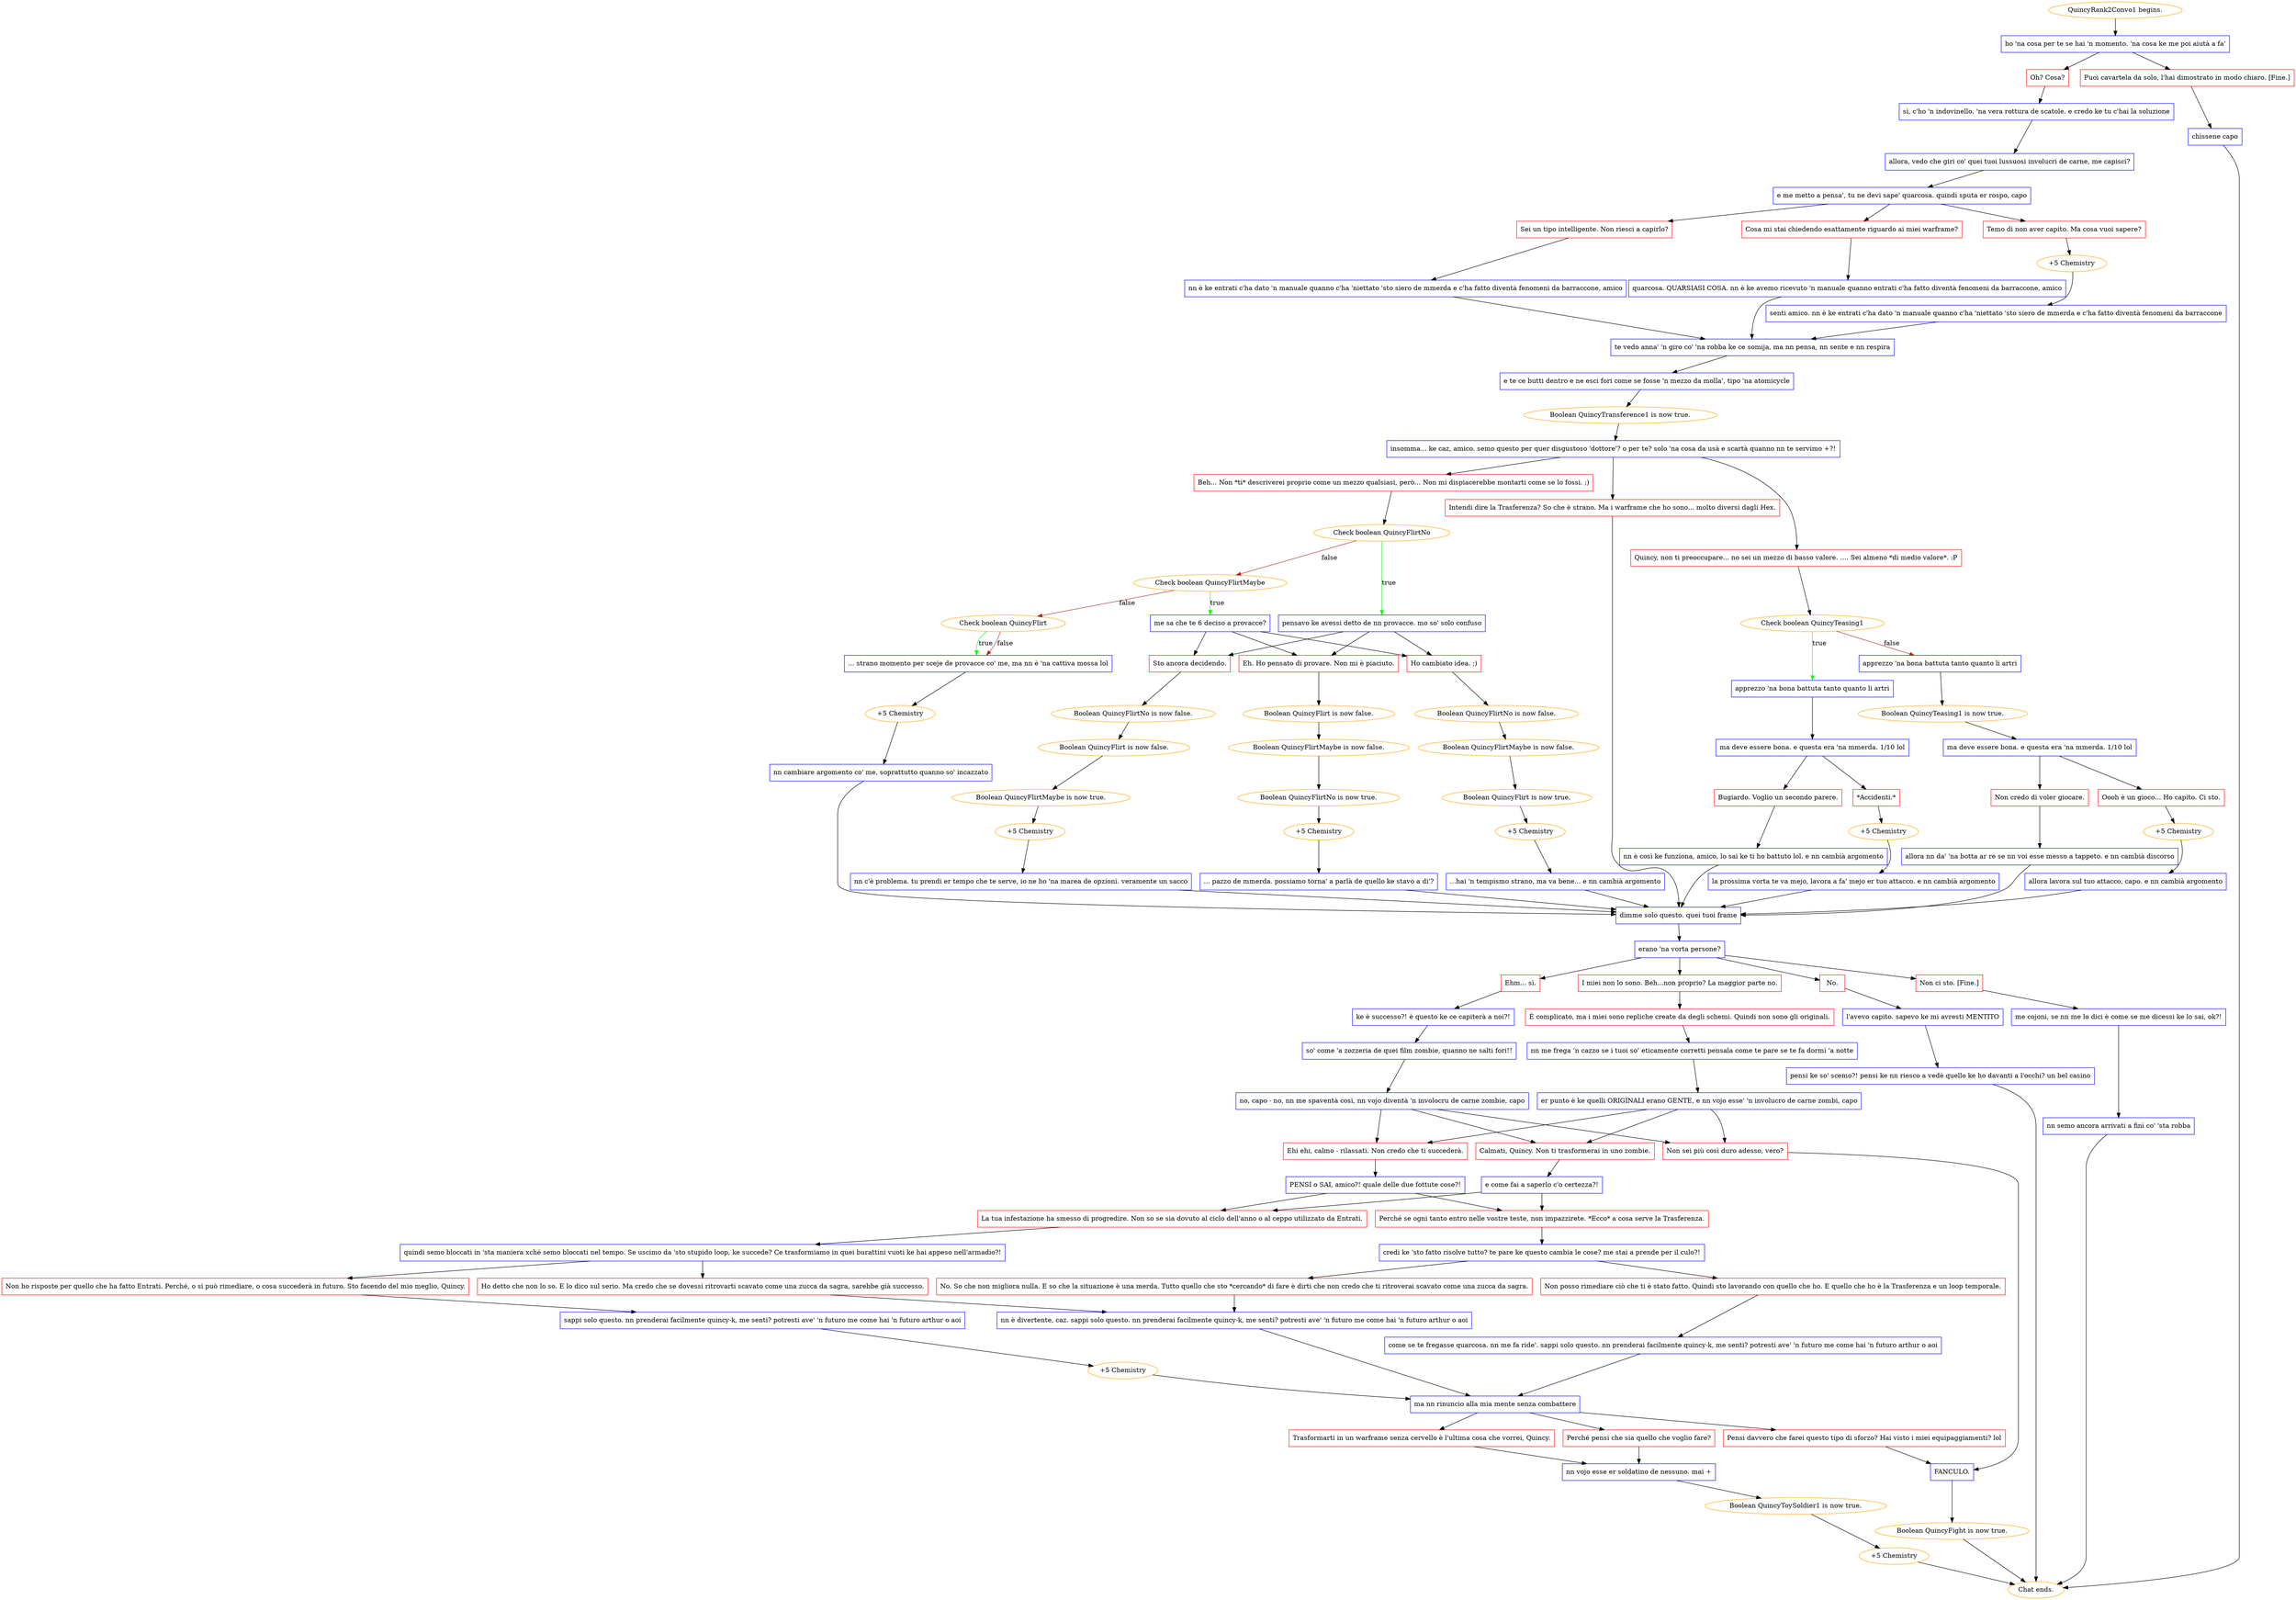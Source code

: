 digraph {
	"QuincyRank2Convo1 begins." [color=orange];
		"QuincyRank2Convo1 begins." -> j2390762535;
	j2390762535 [label="ho 'na cosa per te se hai 'n momento. 'na cosa ke me poi aiutà a fa'",shape=box,color=blue];
		j2390762535 -> j1903348995;
		j2390762535 -> j55907721;
	j1903348995 [label="Oh? Cosa?",shape=box,color=red];
		j1903348995 -> j3666072179;
	j55907721 [label="Puoi cavartela da solo, l'hai dimostrato in modo chiaro. [Fine.]",shape=box,color=red];
		j55907721 -> j1512294980;
	j3666072179 [label="sì, c'ho 'n indovinello. 'na vera rottura de scatole. e credo ke tu c'hai la soluzione",shape=box,color=blue];
		j3666072179 -> j2363027162;
	j1512294980 [label="chissene capo",shape=box,color=blue];
		j1512294980 -> "Chat ends.";
	j2363027162 [label="allora, vedo che giri co' quei tuoi lussuosi involucri de carne, me capisci?",shape=box,color=blue];
		j2363027162 -> j3968032857;
	"Chat ends." [color=orange];
	j3968032857 [label="e me metto a pensa', tu ne devi sape' quarcosa. quindi sputa er rospo, capo",shape=box,color=blue];
		j3968032857 -> j3410657854;
		j3968032857 -> j2318259284;
		j3968032857 -> j1559865353;
	j3410657854 [label="Cosa mi stai chiedendo esattamente riguardo ai miei warframe?",shape=box,color=red];
		j3410657854 -> j1266399757;
	j2318259284 [label="Temo di non aver capito. Ma cosa vuoi sapere?",shape=box,color=red];
		j2318259284 -> j1032831296;
	j1559865353 [label="Sei un tipo intelligente. Non riesci a capirlo?",shape=box,color=red];
		j1559865353 -> j343782000;
	j1266399757 [label="quarcosa. QUARSIASI COSA. nn è ke avemo ricevuto 'n manuale quanno entrati c'ha fatto diventà fenomeni da barraccone, amico",shape=box,color=blue];
		j1266399757 -> j2025541890;
	j1032831296 [label="+5 Chemistry",color=orange];
		j1032831296 -> j4174538388;
	j343782000 [label="nn è ke entrati c'ha dato 'n manuale quanno c'ha 'niettato 'sto siero de mmerda e c'ha fatto diventà fenomeni da barraccone, amico",shape=box,color=blue];
		j343782000 -> j2025541890;
	j2025541890 [label="te vedo anna' 'n giro co' 'na robba ke ce somija, ma nn pensa, nn sente e nn respira",shape=box,color=blue];
		j2025541890 -> j38827697;
	j4174538388 [label="senti amico. nn è ke entrati c'ha dato 'n manuale quanno c'ha 'niettato 'sto siero de mmerda e c'ha fatto diventà fenomeni da barraccone",shape=box,color=blue];
		j4174538388 -> j2025541890;
	j38827697 [label="e te ce butti dentro e ne esci fori come se fosse 'n mezzo da molla', tipo 'na atomicycle",shape=box,color=blue];
		j38827697 -> j3485850797;
	j3485850797 [label="Boolean QuincyTransference1 is now true.",color=orange];
		j3485850797 -> j2040428936;
	j2040428936 [label="insomma... ke caz, amico. semo questo per quer disgustoso 'dottore'? o per te? solo 'na cosa da usà e scartà quanno nn te servimo +?!",shape=box,color=blue];
		j2040428936 -> j1986416005;
		j2040428936 -> j1063765033;
		j2040428936 -> j2740311322;
	j1986416005 [label="Intendi dire la Trasferenza? So che è strano. Ma i warframe che ho sono... molto diversi dagli Hex.",shape=box,color=red];
		j1986416005 -> j1025812904;
	j1063765033 [label="Quincy, non ti preoccupare... no sei un mezzo di basso valore. .... Sei almeno *di medio valore*. :P",shape=box,color=red];
		j1063765033 -> j1498793659;
	j2740311322 [label="Beh... Non *ti* descriverei proprio come un mezzo qualsiasi, però... Non mi dispiacerebbe montarti come se lo fossi. ;)",shape=box,color=red];
		j2740311322 -> j3928328293;
	j1025812904 [label="dimme solo questo. quei tuoi frame",shape=box,color=blue];
		j1025812904 -> j3830118924;
	j1498793659 [label="Check boolean QuincyTeasing1",color=orange];
		j1498793659 -> j1216541853 [label=true,color=green];
		j1498793659 -> j2603593904 [label=false,color=brown];
	j3928328293 [label="Check boolean QuincyFlirtNo",color=orange];
		j3928328293 -> j1028101070 [label=true,color=green];
		j3928328293 -> j499458022 [label=false,color=brown];
	j3830118924 [label="erano 'na vorta persone?",shape=box,color=blue];
		j3830118924 -> j3185146985;
		j3830118924 -> j3936791445;
		j3830118924 -> j1263357450;
		j3830118924 -> j1159636501;
	j1216541853 [label="apprezzo 'na bona battuta tanto quanto li artri",shape=box,color=blue];
		j1216541853 -> j2556949499;
	j2603593904 [label="apprezzo 'na bona battuta tanto quanto li artri",shape=box,color=blue];
		j2603593904 -> j3033966299;
	j1028101070 [label="pensavo ke avessi detto de nn provacce. mo so' solo confuso",shape=box,color=blue];
		j1028101070 -> j3626726177;
		j1028101070 -> j3374661164;
		j1028101070 -> j2935238020;
	j499458022 [label="Check boolean QuincyFlirtMaybe",color=orange];
		j499458022 -> j1595497440 [label=true,color=green];
		j499458022 -> j2124350134 [label=false,color=brown];
	j3185146985 [label="Ehm... sì.",shape=box,color=red];
		j3185146985 -> j3984986645;
	j3936791445 [label="I miei non lo sono. Beh...non proprio? La maggior parte no.",shape=box,color=red];
		j3936791445 -> j3550896610;
	j1263357450 [label="No.",shape=box,color=red];
		j1263357450 -> j1444897886;
	j1159636501 [label="Non ci sto. [Fine.]",shape=box,color=red];
		j1159636501 -> j473484877;
	j2556949499 [label="ma deve essere bona. e questa era 'na mmerda. 1/10 lol",shape=box,color=blue];
		j2556949499 -> j3911342060;
		j2556949499 -> j3874038323;
	j3033966299 [label="Boolean QuincyTeasing1 is now true.",color=orange];
		j3033966299 -> j2959692997;
	j3626726177 [label="Ho cambiato idea. ;)",shape=box,color=red];
		j3626726177 -> j3817680692;
	j3374661164 [label="Eh. Ho pensato di provare. Non mi è piaciuto.",shape=box,color=red];
		j3374661164 -> j1358342065;
	j2935238020 [label="Sto ancora decidendo.",shape=box,color=red];
		j2935238020 -> j909775264;
	j1595497440 [label="me sa che te 6 deciso a provacce?",shape=box,color=blue];
		j1595497440 -> j3626726177;
		j1595497440 -> j3374661164;
		j1595497440 -> j2935238020;
	j2124350134 [label="Check boolean QuincyFlirt",color=orange];
		j2124350134 -> j3413207595 [label=true,color=green];
		j2124350134 -> j3413207595 [label=false,color=brown];
	j3984986645 [label="ke è successo?! è questo ke ce capiterà a noi?!",shape=box,color=blue];
		j3984986645 -> j813409861;
	j3550896610 [label="È complicato, ma i miei sono repliche create da degli schemi. Quindi non sono gli originali.",shape=box,color=red];
		j3550896610 -> j2524522380;
	j1444897886 [label="l'avevo capito. sapevo ke mi avresti MENTITO",shape=box,color=blue];
		j1444897886 -> j2930042051;
	j473484877 [label="me cojoni, se nn me lo dici è come se me dicessi ke lo sai, ok?!",shape=box,color=blue];
		j473484877 -> j483736121;
	j3911342060 [label="*Accidenti.*",shape=box,color=red];
		j3911342060 -> j2691837338;
	j3874038323 [label="Bugiardo. Voglio un secondo parere.",shape=box,color=red];
		j3874038323 -> j2083338382;
	j2959692997 [label="ma deve essere bona. e questa era 'na mmerda. 1/10 lol",shape=box,color=blue];
		j2959692997 -> j1187658549;
		j2959692997 -> j1974897989;
	j3817680692 [label="Boolean QuincyFlirtNo is now false.",color=orange];
		j3817680692 -> j1160927009;
	j1358342065 [label="Boolean QuincyFlirt is now false.",color=orange];
		j1358342065 -> j1295158775;
	j909775264 [label="Boolean QuincyFlirtNo is now false.",color=orange];
		j909775264 -> j215254565;
	j3413207595 [label="... strano momento per sceje de provacce co' me, ma nn è 'na cattiva mossa lol",shape=box,color=blue];
		j3413207595 -> j699232876;
	j813409861 [label="so' come 'a zozzeria de quei film zombie, quanno ne salti fori!!",shape=box,color=blue];
		j813409861 -> j4286230400;
	j2524522380 [label="nn me frega ’n cazzo se i tuoi so’ eticamente corretti pensala come te pare se te fa dormì 'a notte",shape=box,color=blue];
		j2524522380 -> j654842242;
	j2930042051 [label="pensi ke so' scemo?! pensi ke nn riesco a vedè quello ke ho davanti a l'occhi? un bel casino",shape=box,color=blue];
		j2930042051 -> "Chat ends.";
	j483736121 [label="nn semo ancora arrivati a finì co' 'sta robba",shape=box,color=blue];
		j483736121 -> "Chat ends.";
	j2691837338 [label="+5 Chemistry",color=orange];
		j2691837338 -> j3203643497;
	j2083338382 [label="nn è così ke funziona, amico, lo sai ke ti ho battuto lol. e nn cambià argomento",shape=box,color=blue];
		j2083338382 -> j1025812904;
	j1187658549 [label="Non credo di voler giocare.",shape=box,color=red];
		j1187658549 -> j2042599104;
	j1974897989 [label="Oooh è un gioco... Ho capito. Ci sto.",shape=box,color=red];
		j1974897989 -> j2424499207;
	j1160927009 [label="Boolean QuincyFlirtMaybe is now false.",color=orange];
		j1160927009 -> j1019786458;
	j1295158775 [label="Boolean QuincyFlirtMaybe is now false.",color=orange];
		j1295158775 -> j3301274889;
	j215254565 [label="Boolean QuincyFlirt is now false.",color=orange];
		j215254565 -> j2147746512;
	j699232876 [label="+5 Chemistry",color=orange];
		j699232876 -> j1402017350;
	j4286230400 [label="no, capo - no, nn me spaventà così, nn vojo diventà 'n involocru de carne zombie, capo",shape=box,color=blue];
		j4286230400 -> j2233527602;
		j4286230400 -> j3976844076;
		j4286230400 -> j3434079756;
	j654842242 [label="er punto è ke quelli ORIGINALI erano GENTE, e nn vojo esse' 'n involucro de carne zombi, capo",shape=box,color=blue];
		j654842242 -> j2233527602;
		j654842242 -> j3976844076;
		j654842242 -> j3434079756;
	j3203643497 [label="la prossima vorta te va mejo, lavora a fa' mejo er tuo attacco. e nn cambià argomento",shape=box,color=blue];
		j3203643497 -> j1025812904;
	j2042599104 [label="allora nn da' 'na botta ar re se nn voi esse messo a tappeto. e nn cambià discorso",shape=box,color=blue];
		j2042599104 -> j1025812904;
	j2424499207 [label="+5 Chemistry",color=orange];
		j2424499207 -> j3322789335;
	j1019786458 [label="Boolean QuincyFlirt is now true.",color=orange];
		j1019786458 -> j1484190677;
	j3301274889 [label="Boolean QuincyFlirtNo is now true.",color=orange];
		j3301274889 -> j3614983399;
	j2147746512 [label="Boolean QuincyFlirtMaybe is now true.",color=orange];
		j2147746512 -> j3150725312;
	j1402017350 [label="nn cambiare argomento co' me, soprattutto quanno so' incazzato",shape=box,color=blue];
		j1402017350 -> j1025812904;
	j2233527602 [label="Ehi ehi, calmo - rilassati. Non credo che ti succederà.",shape=box,color=red];
		j2233527602 -> j4228480687;
	j3976844076 [label="Calmati, Quincy. Non ti trasformerai in uno zombie.",shape=box,color=red];
		j3976844076 -> j3408501809;
	j3434079756 [label="Non sei più così duro adesso, vero?",shape=box,color=red];
		j3434079756 -> j152337947;
	j3322789335 [label="allora lavora sul tuo attacco, capo. e nn cambià argomento",shape=box,color=blue];
		j3322789335 -> j1025812904;
	j1484190677 [label="+5 Chemistry",color=orange];
		j1484190677 -> j2296091343;
	j3614983399 [label="+5 Chemistry",color=orange];
		j3614983399 -> j1968203175;
	j3150725312 [label="+5 Chemistry",color=orange];
		j3150725312 -> j1791753441;
	j4228480687 [label="PENSI o SAI, amico?! quale delle due fottute cose?!",shape=box,color=blue];
		j4228480687 -> j1983646645;
		j4228480687 -> j1842532842;
	j3408501809 [label="e come fai a saperlo c'o certezza?!",shape=box,color=blue];
		j3408501809 -> j1842532842;
		j3408501809 -> j1983646645;
	j152337947 [label="FANCULO.",shape=box,color=blue];
		j152337947 -> j3668527937;
	j2296091343 [label="...hai 'n tempismo strano, ma va bene... e nn cambià argomento",shape=box,color=blue];
		j2296091343 -> j1025812904;
	j1968203175 [label="... pazzo de mmerda. possiamo torna' a parlà de quello ke stavo a di'?",shape=box,color=blue];
		j1968203175 -> j1025812904;
	j1791753441 [label="nn c'è problema. tu prendi er tempo che te serve, io ne ho 'na marea de opzioni. veramente un sacco",shape=box,color=blue];
		j1791753441 -> j1025812904;
	j1983646645 [label="Perché se ogni tanto entro nelle vostre teste, non impazzirete. *Ecco* a cosa serve la Trasferenza.",shape=box,color=red];
		j1983646645 -> j3263068087;
	j1842532842 [label="La tua infestazione ha smesso di progredire. Non so se sia dovuto al ciclo dell'anno o al ceppo utilizzato da Entrati.",shape=box,color=red];
		j1842532842 -> j4260888441;
	j3668527937 [label="Boolean QuincyFight is now true.",color=orange];
		j3668527937 -> "Chat ends.";
	j3263068087 [label="credi ke 'sto fatto risolve tutto? te pare ke questo cambia le cose? me stai a prende per il culo?!",shape=box,color=blue];
		j3263068087 -> j2387208956;
		j3263068087 -> j2512246594;
	j4260888441 [label="quindi semo bloccati in 'sta maniera xché semo bloccati nel tempo. Se uscimo da 'sto stupido loop, ke succede? Ce trasformiamo in quei burattini vuoti ke hai appeso nell'armadio?!",shape=box,color=blue];
		j4260888441 -> j1913497301;
		j4260888441 -> j3929536087;
	j2387208956 [label="No. So che non migliora nulla. E so che la situazione è una merda. Tutto quello che sto *cercando* di fare è dirti che non credo che ti ritroverai scavato come una zucca da sagra.",shape=box,color=red];
		j2387208956 -> j2090363544;
	j2512246594 [label="Non posso rimediare ciò che ti è stato fatto. Quindi sto lavorando con quello che ho. E quello che ho è la Trasferenza e un loop temporale.",shape=box,color=red];
		j2512246594 -> j1497393891;
	j1913497301 [label="Non ho risposte per quello che ha fatto Entrati. Perché, o si può rimediare, o cosa succederà in futuro. Sto facendo del mio meglio, Quincy.",shape=box,color=red];
		j1913497301 -> j3028597348;
	j3929536087 [label="Ho detto che non lo so. E lo dico sul serio. Ma credo che se dovessi ritrovarti scavato come una zucca da sagra, sarebbe già successo.",shape=box,color=red];
		j3929536087 -> j2090363544;
	j2090363544 [label="nn è divertente, caz. sappi solo questo. nn prenderai facilmente quincy-k, me senti? potresti ave' 'n futuro me come hai 'n futuro arthur o aoi",shape=box,color=blue];
		j2090363544 -> j2138734593;
	j1497393891 [label="come se te fregasse quarcosa. nn me fa ride'. sappi solo questo. nn prenderai facilmente quincy-k, me senti? potresti ave' 'n futuro me come hai 'n futuro arthur o aoi",shape=box,color=blue];
		j1497393891 -> j2138734593;
	j3028597348 [label="sappi solo questo. nn prenderai facilmente quincy-k, me senti? potresti ave' 'n futuro me come hai 'n futuro arthur o aoi",shape=box,color=blue];
		j3028597348 -> j1335073487;
	j2138734593 [label="ma nn rinuncio alla mia mente senza combattere",shape=box,color=blue];
		j2138734593 -> j1502362779;
		j2138734593 -> j1624502324;
		j2138734593 -> j54354645;
	j1335073487 [label="+5 Chemistry",color=orange];
		j1335073487 -> j2138734593;
	j1502362779 [label="Trasformarti in un warframe senza cervello è l'ultima cosa che vorrei, Quincy.",shape=box,color=red];
		j1502362779 -> j2105649411;
	j1624502324 [label="Perché pensi che sia quello che voglio fare?",shape=box,color=red];
		j1624502324 -> j2105649411;
	j54354645 [label="Pensi davvero che farei questo tipo di sforzo? Hai visto i miei equipaggiamenti? lol",shape=box,color=red];
		j54354645 -> j152337947;
	j2105649411 [label="nn vojo esse er soldatino de nessuno. mai +",shape=box,color=blue];
		j2105649411 -> j3176020228;
	j3176020228 [label="Boolean QuincyToySoldier1 is now true.",color=orange];
		j3176020228 -> j227430165;
	j227430165 [label="+5 Chemistry",color=orange];
		j227430165 -> "Chat ends.";
}